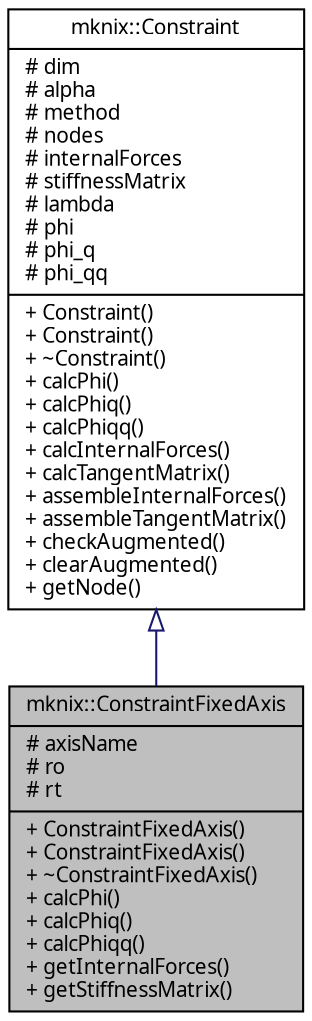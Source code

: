 digraph G
{
  edge [fontname="FreeSans.ttf",fontsize=10,labelfontname="FreeSans.ttf",labelfontsize=10];
  node [fontname="FreeSans.ttf",fontsize=10,shape=record];
  Node1 [label="{mknix::ConstraintFixedAxis\n|# axisName\l# ro\l# rt\l|+ ConstraintFixedAxis()\l+ ConstraintFixedAxis()\l+ ~ConstraintFixedAxis()\l+ calcPhi()\l+ calcPhiq()\l+ calcPhiqq()\l+ getInternalForces()\l+ getStiffnessMatrix()\l}",height=0.2,width=0.4,color="black", fillcolor="grey75", style="filled" fontcolor="black"];
  Node2 -> Node1 [dir=back,color="midnightblue",fontsize=10,style="solid",arrowtail="empty"];
  Node2 [label="{mknix::Constraint\n|# dim\l# alpha\l# method\l# nodes\l# internalForces\l# stiffnessMatrix\l# lambda\l# phi\l# phi_q\l# phi_qq\l|+ Constraint()\l+ Constraint()\l+ ~Constraint()\l+ calcPhi()\l+ calcPhiq()\l+ calcPhiqq()\l+ calcInternalForces()\l+ calcTangentMatrix()\l+ assembleInternalForces()\l+ assembleTangentMatrix()\l+ checkAugmented()\l+ clearAugmented()\l+ getNode()\l}",height=0.2,width=0.4,color="black", fillcolor="white", style="filled",URL="$classmknix_1_1Constraint.html"];
}
